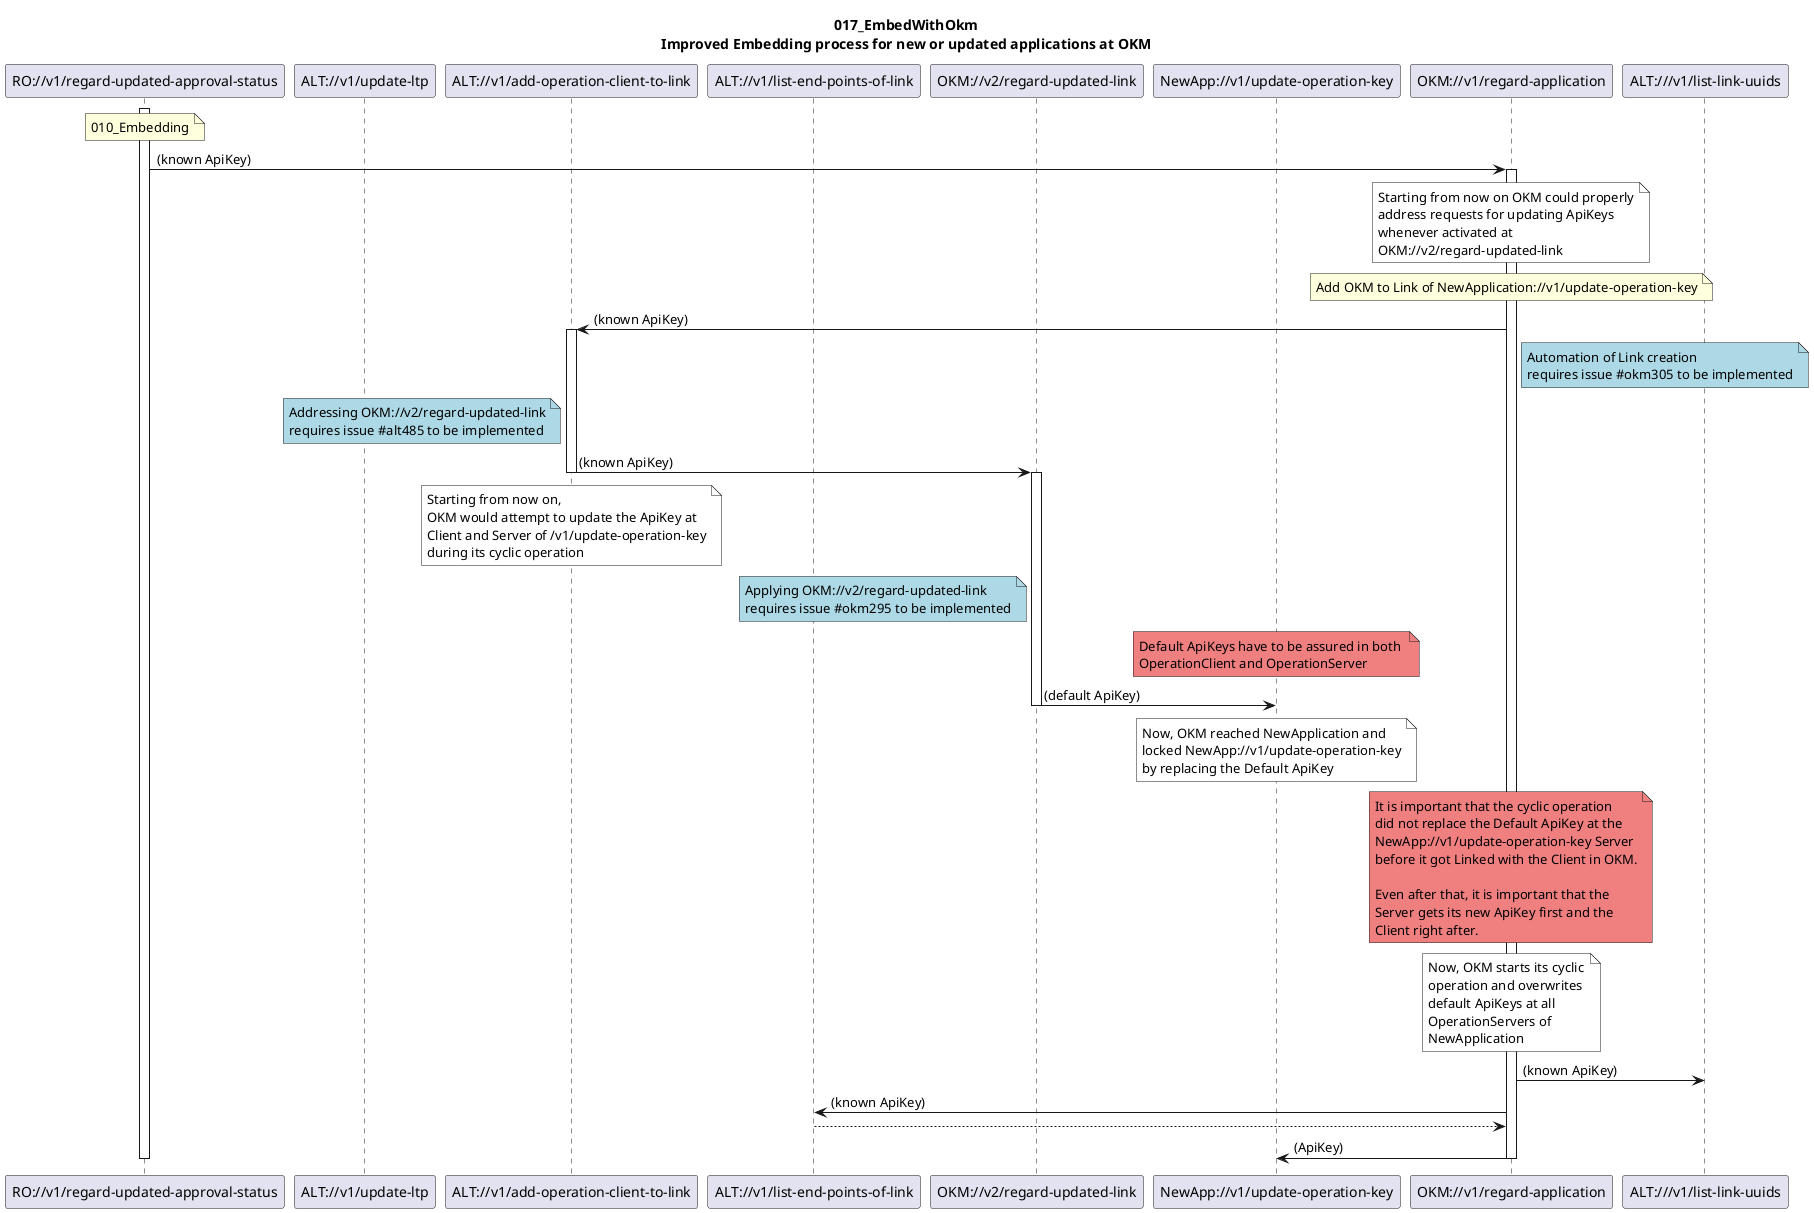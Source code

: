 @startuml 017_EmbedWithOkm
skinparam responseMessageBelowArrow true

title
017_EmbedWithOkm
Improved Embedding process for new or updated applications at OKM
end title

participant "RO://v1/regard-updated-approval-status" as RoRegaUa
participant "ALT://v1/update-ltp" as AltUltp
participant "ALT://v1/add-operation-client-to-link" as AltAoctL
participant "ALT://v1/list-end-points-of-link" as AltLepol
participant "OKM://v2/regard-updated-link" as OkmReguL
participant "NewApp://v1/update-operation-key" as NewAppUok
participant "OKM://v1/regard-application" as OkmRegaA
  participant "ALT:///v1/list-link-uuids" as AltLiu

activate RoRegaUa
note over RoRegaUa
010_Embedding
end note

RoRegaUa -> OkmRegaA : (known ApiKey)

  activate OkmRegaA
  note over OkmRegaA #White
  Starting from now on OKM could properly
  address requests for updating ApiKeys
  whenever activated at
  OKM://v2/regard-updated-link
  end note


note over OkmRegaA
  Add OKM to Link of NewApplication://v1/update-operation-key
  end note
  OkmRegaA -> AltAoctL : (known ApiKey)
    note right OkmRegaA #LightBlue
    Automation of Link creation
    requires issue #okm305 to be implemented
    end note

    activate AltAoctL
    note left AltAoctL #LightBlue
    Addressing OKM://v2/regard-updated-link
    requires issue #alt485 to be implemented
    end note  
    AltAoctL -> OkmReguL : (known ApiKey)
    note over AltAoctL #White
    Starting from now on, 
    OKM would attempt to update the ApiKey at 
    Client and Server of /v1/update-operation-key
    during its cyclic operation
    end note
    deactivate AltAoctL

      activate OkmReguL
      note left OkmReguL #LightBlue
      Applying OKM://v2/regard-updated-link
      requires issue #okm295 to be implemented
      end note
        note over NewAppUok #LightCoral
        Default ApiKeys have to be assured in both 
        OperationClient and OperationServer
        end note
      OkmReguL -> NewAppUok : (default ApiKey)
        note over NewAppUok #White
        Now, OKM reached NewApplication and
        locked NewApp://v1/update-operation-key
        by replacing the Default ApiKey
        end note
      deactivate OkmReguL

  note over OkmRegaA #LightCoral
  It is important that the cyclic operation
  did not replace the Default ApiKey at the
  NewApp://v1/update-operation-key Server
  before it got Linked with the Client in OKM.
  
  Even after that, it is important that the
  Server gets its new ApiKey first and the 
  Client right after.
  end note
  note over OkmRegaA #White
  Now, OKM starts its cyclic
  operation and overwrites 
  default ApiKeys at all 
  OperationServers of 
  NewApplication
  end note
  OkmRegaA -> AltLiu : (known ApiKey)
  OkmRegaA -> AltLepol : (known ApiKey)
  AltLepol --> OkmRegaA
  OkmRegaA -> NewAppUok : (ApiKey)
  deactivate OkmRegaA

deactivate RoRegaUa

@enduml
